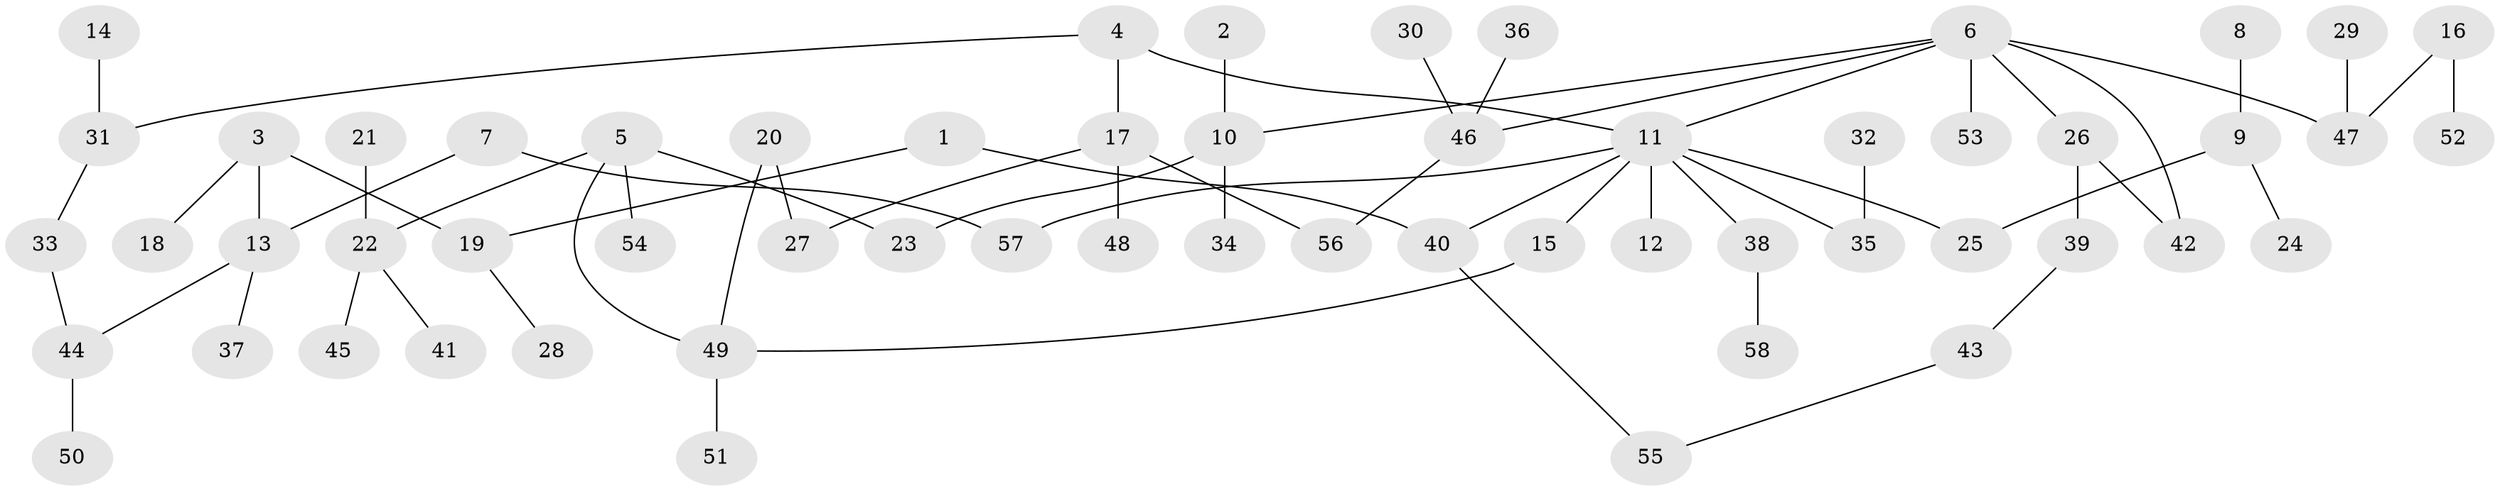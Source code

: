 // original degree distribution, {10: 0.010526315789473684, 4: 0.09473684210526316, 5: 0.06315789473684211, 2: 0.22105263157894736, 1: 0.47368421052631576, 3: 0.1368421052631579}
// Generated by graph-tools (version 1.1) at 2025/36/03/04/25 23:36:02]
// undirected, 58 vertices, 64 edges
graph export_dot {
  node [color=gray90,style=filled];
  1;
  2;
  3;
  4;
  5;
  6;
  7;
  8;
  9;
  10;
  11;
  12;
  13;
  14;
  15;
  16;
  17;
  18;
  19;
  20;
  21;
  22;
  23;
  24;
  25;
  26;
  27;
  28;
  29;
  30;
  31;
  32;
  33;
  34;
  35;
  36;
  37;
  38;
  39;
  40;
  41;
  42;
  43;
  44;
  45;
  46;
  47;
  48;
  49;
  50;
  51;
  52;
  53;
  54;
  55;
  56;
  57;
  58;
  1 -- 19 [weight=1.0];
  1 -- 40 [weight=1.0];
  2 -- 10 [weight=1.0];
  3 -- 13 [weight=1.0];
  3 -- 18 [weight=1.0];
  3 -- 19 [weight=1.0];
  4 -- 11 [weight=1.0];
  4 -- 17 [weight=1.0];
  4 -- 31 [weight=1.0];
  5 -- 22 [weight=1.0];
  5 -- 23 [weight=1.0];
  5 -- 49 [weight=1.0];
  5 -- 54 [weight=1.0];
  6 -- 10 [weight=1.0];
  6 -- 11 [weight=1.0];
  6 -- 26 [weight=1.0];
  6 -- 42 [weight=1.0];
  6 -- 46 [weight=1.0];
  6 -- 47 [weight=1.0];
  6 -- 53 [weight=1.0];
  7 -- 13 [weight=1.0];
  7 -- 57 [weight=1.0];
  8 -- 9 [weight=1.0];
  9 -- 24 [weight=1.0];
  9 -- 25 [weight=1.0];
  10 -- 23 [weight=1.0];
  10 -- 34 [weight=1.0];
  11 -- 12 [weight=1.0];
  11 -- 15 [weight=1.0];
  11 -- 25 [weight=1.0];
  11 -- 35 [weight=1.0];
  11 -- 38 [weight=1.0];
  11 -- 40 [weight=1.0];
  11 -- 57 [weight=1.0];
  13 -- 37 [weight=1.0];
  13 -- 44 [weight=1.0];
  14 -- 31 [weight=1.0];
  15 -- 49 [weight=1.0];
  16 -- 47 [weight=1.0];
  16 -- 52 [weight=1.0];
  17 -- 27 [weight=1.0];
  17 -- 48 [weight=1.0];
  17 -- 56 [weight=1.0];
  19 -- 28 [weight=1.0];
  20 -- 27 [weight=1.0];
  20 -- 49 [weight=1.0];
  21 -- 22 [weight=1.0];
  22 -- 41 [weight=1.0];
  22 -- 45 [weight=1.0];
  26 -- 39 [weight=1.0];
  26 -- 42 [weight=1.0];
  29 -- 47 [weight=1.0];
  30 -- 46 [weight=1.0];
  31 -- 33 [weight=1.0];
  32 -- 35 [weight=1.0];
  33 -- 44 [weight=1.0];
  36 -- 46 [weight=1.0];
  38 -- 58 [weight=1.0];
  39 -- 43 [weight=1.0];
  40 -- 55 [weight=1.0];
  43 -- 55 [weight=1.0];
  44 -- 50 [weight=1.0];
  46 -- 56 [weight=1.0];
  49 -- 51 [weight=1.0];
}
